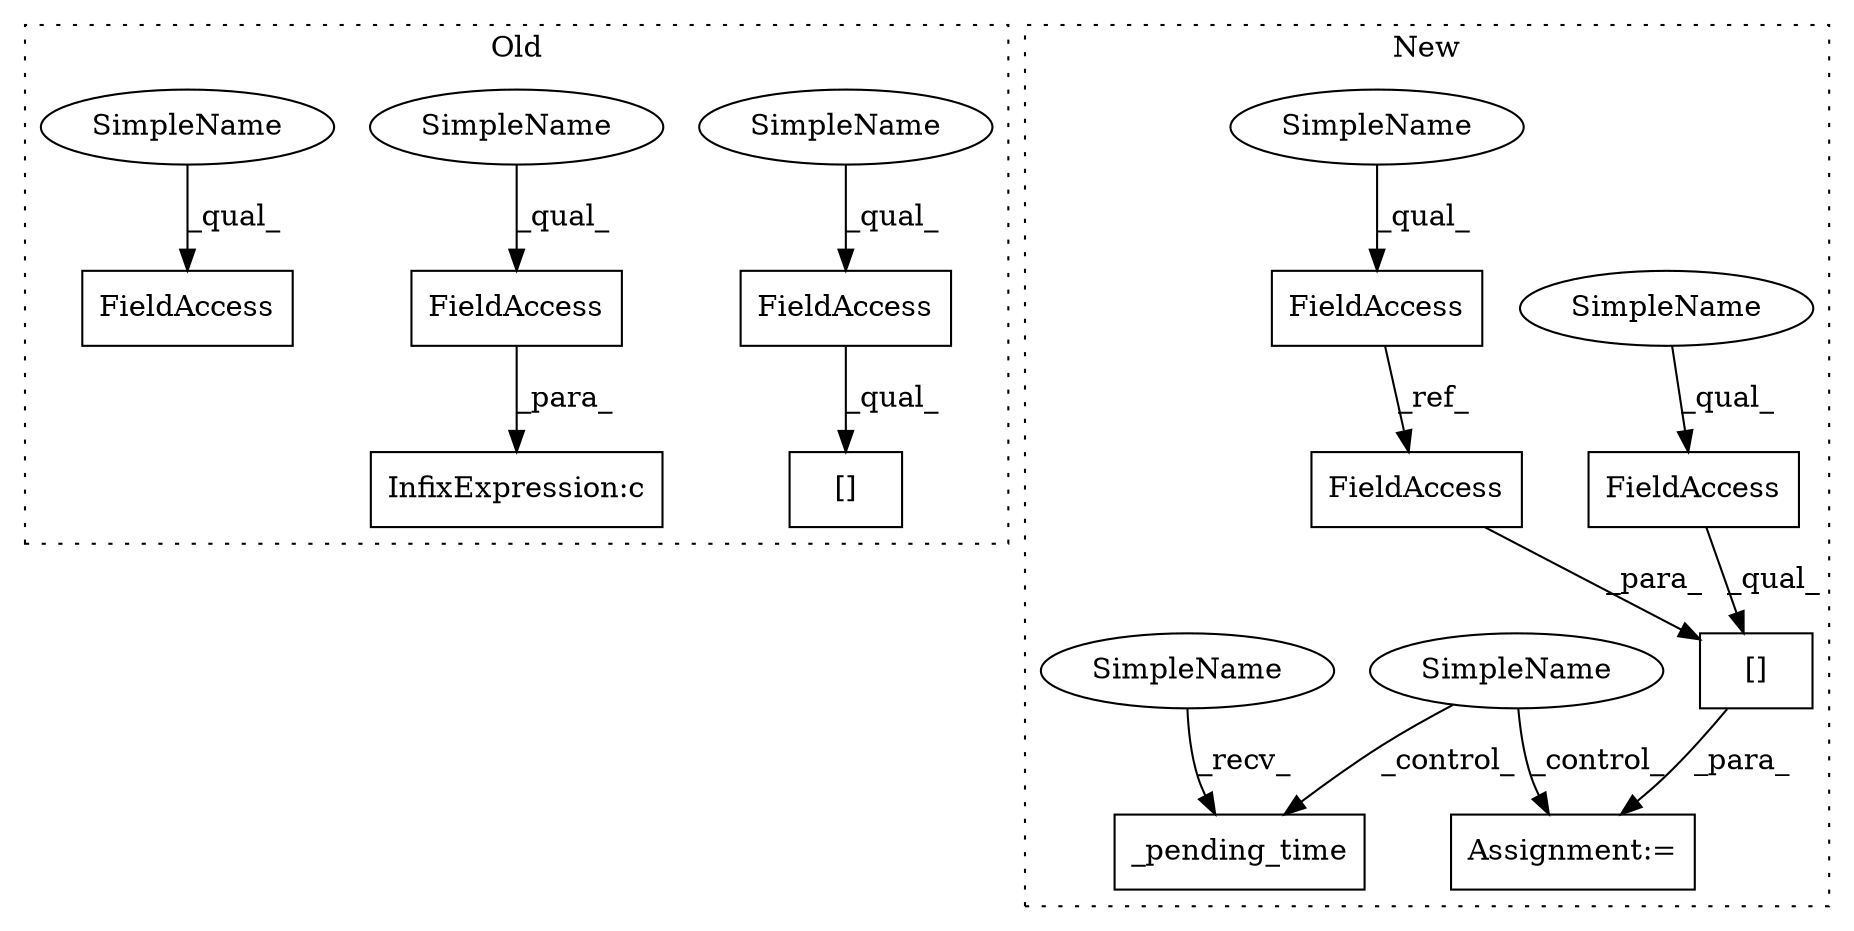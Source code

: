 digraph G {
subgraph cluster0 {
1 [label="[]" a="2" s="8522,8555" l="28,1" shape="box"];
3 [label="FieldAccess" a="22" s="8522" l="27" shape="box"];
4 [label="FieldAccess" a="22" s="8602" l="18" shape="box"];
5 [label="InfixExpression:c" a="27" s="8598" l="4" shape="box"];
9 [label="FieldAccess" a="22" s="8802" l="18" shape="box"];
12 [label="SimpleName" a="42" s="8522" l="4" shape="ellipse"];
13 [label="SimpleName" a="42" s="8602" l="4" shape="ellipse"];
14 [label="SimpleName" a="42" s="8802" l="4" shape="ellipse"];
label = "Old";
style="dotted";
}
subgraph cluster1 {
2 [label="_pending_time" a="32" s="11475,11494" l="14,1" shape="box"];
6 [label="FieldAccess" a="22" s="11308" l="20" shape="box"];
7 [label="[]" a="2" s="11654,11702" l="28,1" shape="box"];
8 [label="FieldAccess" a="22" s="11654" l="27" shape="box"];
10 [label="SimpleName" a="42" s="" l="" shape="ellipse"];
11 [label="Assignment:=" a="7" s="11653" l="1" shape="box"];
15 [label="SimpleName" a="42" s="11654" l="4" shape="ellipse"];
16 [label="SimpleName" a="42" s="11308" l="4" shape="ellipse"];
17 [label="SimpleName" a="42" s="11470" l="4" shape="ellipse"];
18 [label="FieldAccess" a="22" s="11682" l="20" shape="box"];
label = "New";
style="dotted";
}
3 -> 1 [label="_qual_"];
4 -> 5 [label="_para_"];
6 -> 18 [label="_ref_"];
7 -> 11 [label="_para_"];
8 -> 7 [label="_qual_"];
10 -> 2 [label="_control_"];
10 -> 11 [label="_control_"];
12 -> 3 [label="_qual_"];
13 -> 4 [label="_qual_"];
14 -> 9 [label="_qual_"];
15 -> 8 [label="_qual_"];
16 -> 6 [label="_qual_"];
17 -> 2 [label="_recv_"];
18 -> 7 [label="_para_"];
}